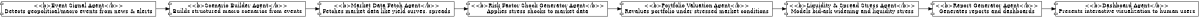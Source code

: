 digraph StressTestWorkflow {
	rankdir=LR size="8,5"
	"Event Signal Agent" [label="<<b>Event Signal Agent</b>>
Detects geopolitical/macro events from news & alerts" shape=component]
	"Scenario Builder Agent" [label="<<b>Scenario Builder Agent</b>>
Builds structured macro scenarios from events" shape=component]
	"Market Data Fetch Agent" [label="<<b>Market Data Fetch Agent</b>>
Fetches market data like yield curves, spreads" shape=component]
	"Risk Factor Shock Generator Agent" [label="<<b>Risk Factor Shock Generator Agent</b>>
Applies stress shocks to market data" shape=component]
	"Portfolio Valuation Agent" [label="<<b>Portfolio Valuation Agent</b>>
Revalues portfolio under stressed market conditions" shape=component]
	"Liquidity & Spread Stress Agent" [label="<<b>Liquidity & Spread Stress Agent</b>>
Models bid-ask widening and liquidity stress" shape=component]
	"Report Generator Agent" [label="<<b>Report Generator Agent</b>>
Generates reports and dashboards" shape=component]
	"Dashboard Agent" [label="<<b>Dashboard Agent</b>>
Presents interactive visualization to human users" shape=component]
	"Event Signal Agent" -> "Scenario Builder Agent"
	"Scenario Builder Agent" -> "Market Data Fetch Agent"
	"Market Data Fetch Agent" -> "Risk Factor Shock Generator Agent"
	"Risk Factor Shock Generator Agent" -> "Portfolio Valuation Agent"
	"Portfolio Valuation Agent" -> "Liquidity & Spread Stress Agent"
	"Liquidity & Spread Stress Agent" -> "Report Generator Agent"
	"Report Generator Agent" -> "Dashboard Agent"
}
